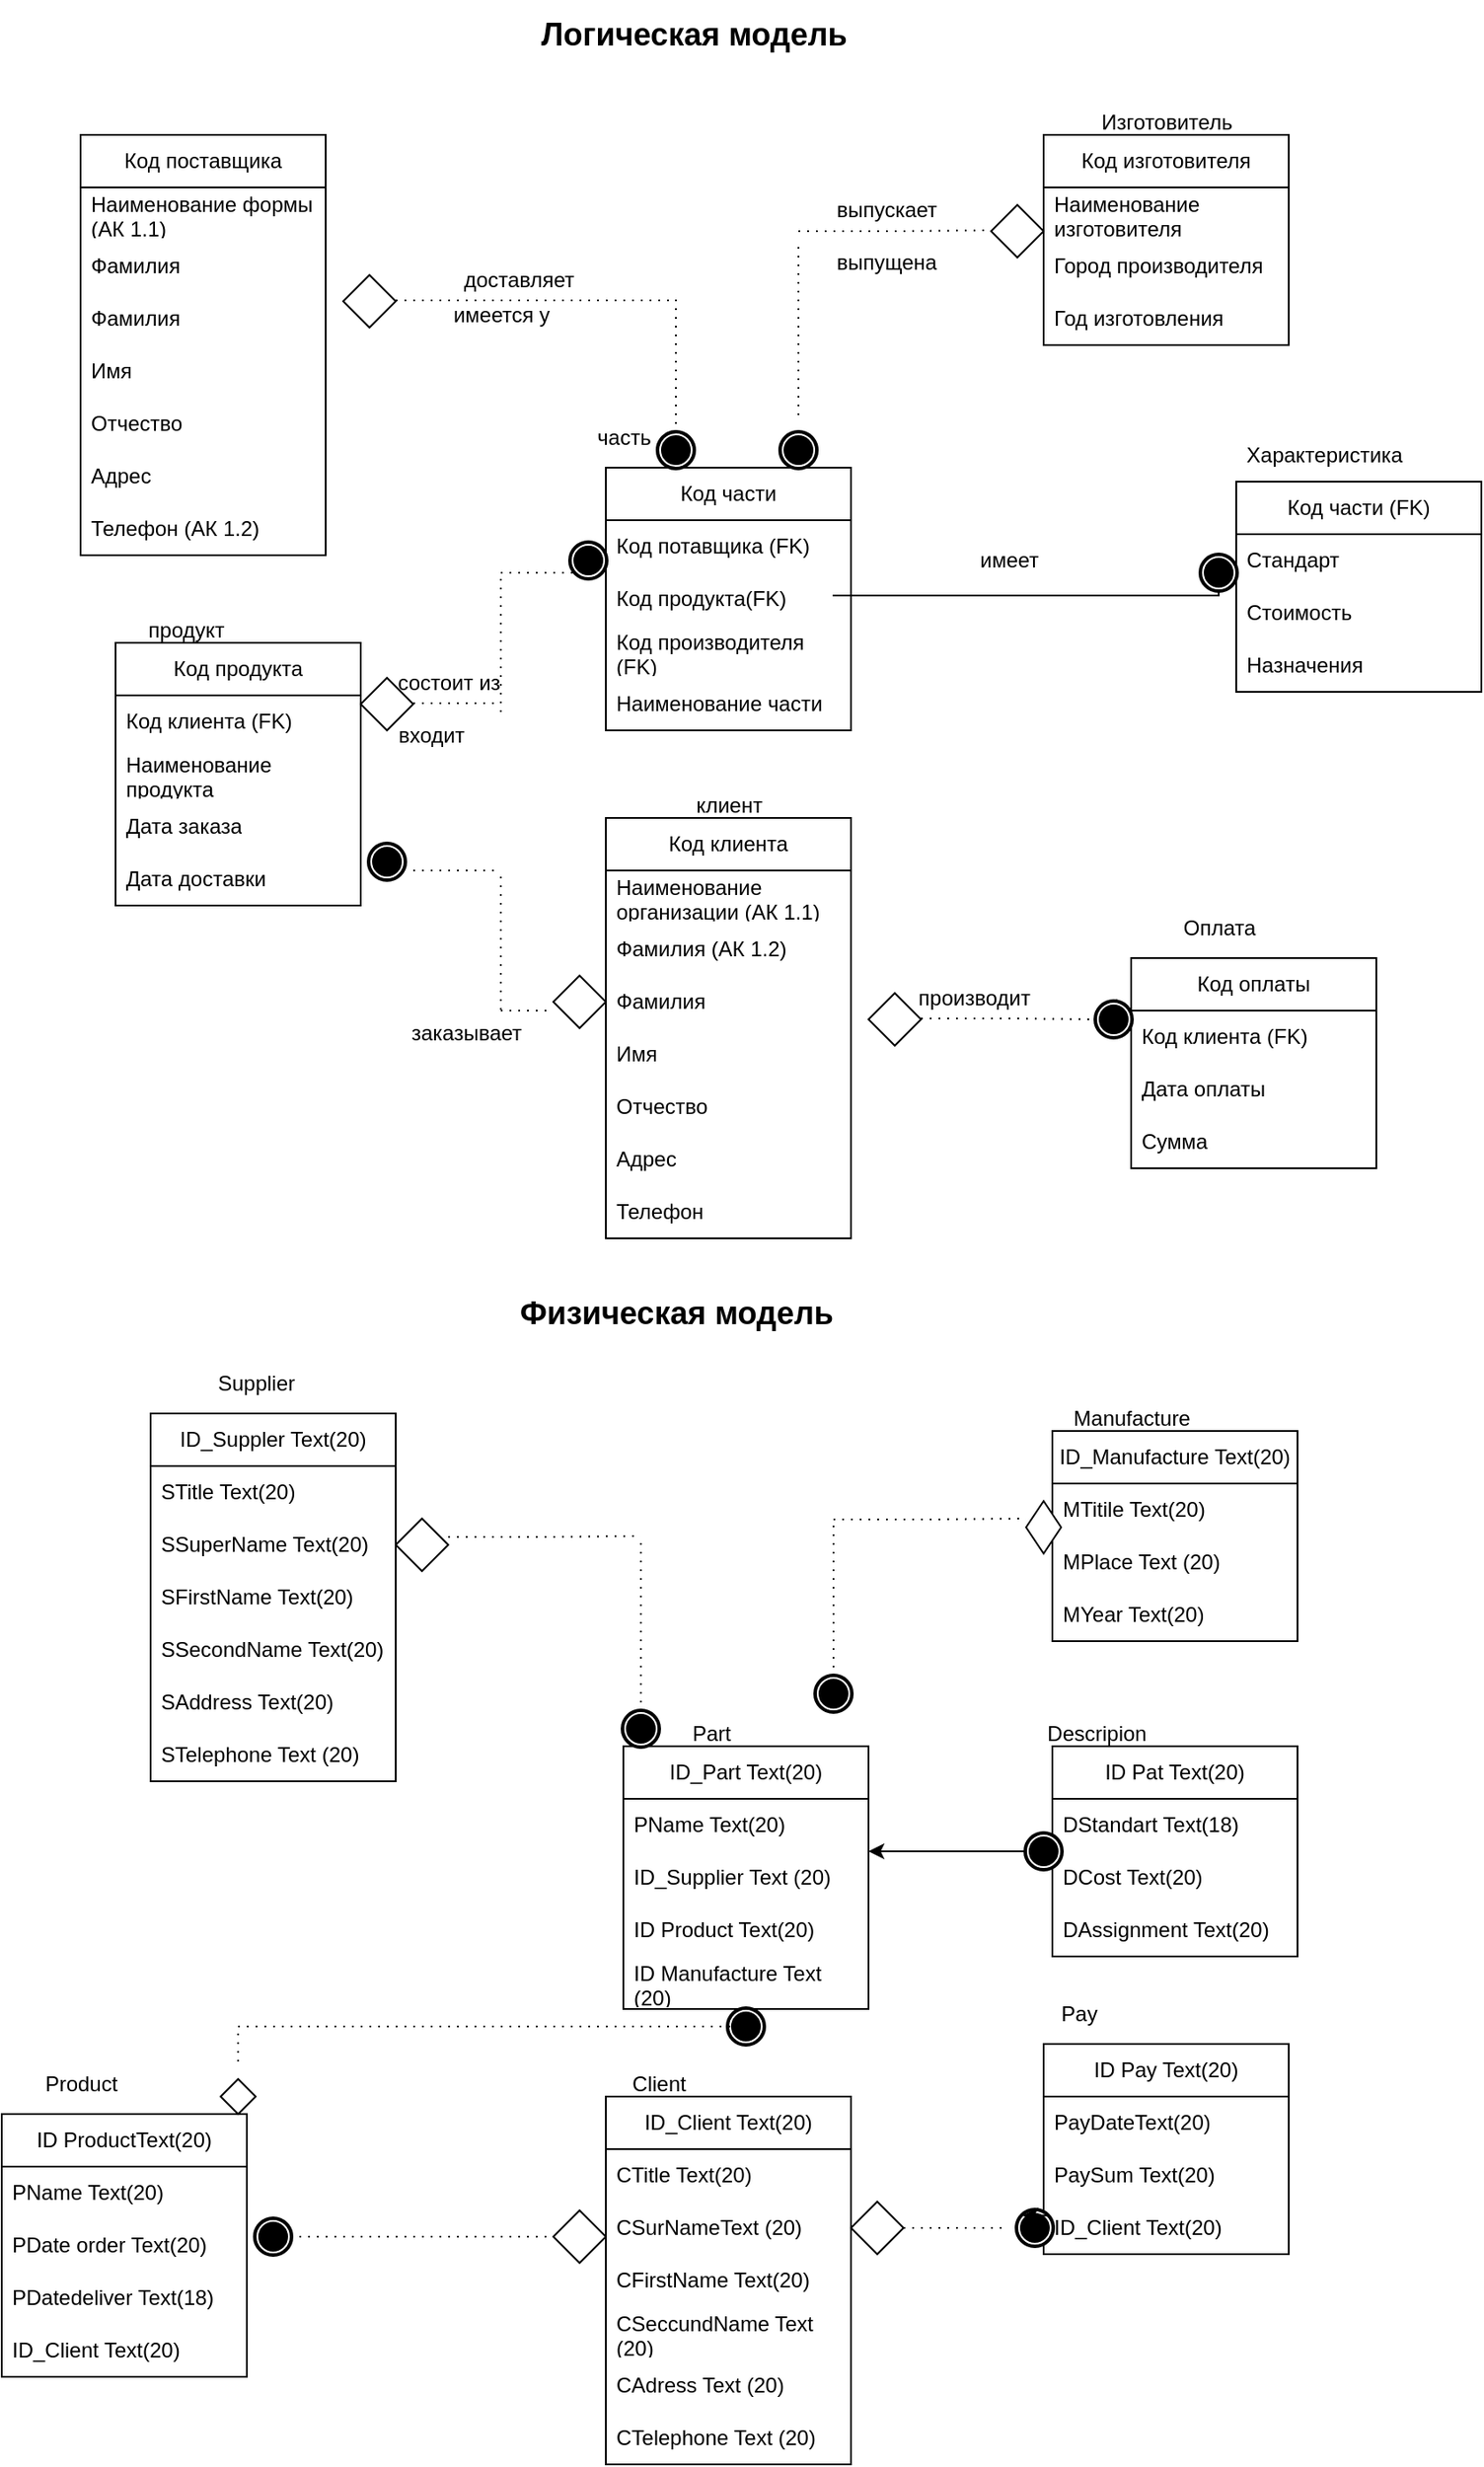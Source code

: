 <mxfile version="27.2.0">
  <diagram name="Страница — 1" id="_4Kb6EGP6_Gkh5ynfRo5">
    <mxGraphModel dx="1171" dy="1530" grid="1" gridSize="10" guides="1" tooltips="1" connect="1" arrows="1" fold="1" page="1" pageScale="1" pageWidth="1100" pageHeight="850" math="0" shadow="0">
      <root>
        <mxCell id="0" />
        <mxCell id="1" parent="0" />
        <mxCell id="Lj-QF9nLVOWm7fSJKf7I-1" value="&lt;font style=&quot;vertical-align: inherit;&quot;&gt;&lt;font style=&quot;vertical-align: inherit;&quot;&gt;&lt;font style=&quot;vertical-align: inherit;&quot;&gt;&lt;font style=&quot;vertical-align: inherit;&quot;&gt;Код поставщика&lt;/font&gt;&lt;/font&gt;&lt;/font&gt;&lt;/font&gt;" style="swimlane;fontStyle=0;childLayout=stackLayout;horizontal=1;startSize=30;horizontalStack=0;resizeParent=1;resizeParentMax=0;resizeLast=0;collapsible=1;marginBottom=0;whiteSpace=wrap;html=1;" vertex="1" parent="1">
          <mxGeometry x="120" y="20" width="140" height="240" as="geometry" />
        </mxCell>
        <mxCell id="Lj-QF9nLVOWm7fSJKf7I-2" value="&lt;font style=&quot;vertical-align: inherit;&quot;&gt;&lt;font style=&quot;vertical-align: inherit;&quot;&gt;Наименование формы (АК 1.1)&lt;/font&gt;&lt;/font&gt;" style="text;strokeColor=none;fillColor=none;align=left;verticalAlign=middle;spacingLeft=4;spacingRight=4;overflow=hidden;points=[[0,0.5],[1,0.5]];portConstraint=eastwest;rotatable=0;whiteSpace=wrap;html=1;" vertex="1" parent="Lj-QF9nLVOWm7fSJKf7I-1">
          <mxGeometry y="30" width="140" height="30" as="geometry" />
        </mxCell>
        <mxCell id="Lj-QF9nLVOWm7fSJKf7I-3" value="&lt;font style=&quot;vertical-align: inherit;&quot;&gt;&lt;font style=&quot;vertical-align: inherit;&quot;&gt;Фамилия&amp;nbsp;&lt;/font&gt;&lt;/font&gt;" style="text;strokeColor=none;fillColor=none;align=left;verticalAlign=middle;spacingLeft=4;spacingRight=4;overflow=hidden;points=[[0,0.5],[1,0.5]];portConstraint=eastwest;rotatable=0;whiteSpace=wrap;html=1;" vertex="1" parent="Lj-QF9nLVOWm7fSJKf7I-1">
          <mxGeometry y="60" width="140" height="30" as="geometry" />
        </mxCell>
        <mxCell id="Lj-QF9nLVOWm7fSJKf7I-27" value="&lt;font style=&quot;vertical-align: inherit;&quot;&gt;&lt;font style=&quot;vertical-align: inherit;&quot;&gt;Фамилия&amp;nbsp;&lt;/font&gt;&lt;/font&gt;" style="text;strokeColor=none;fillColor=none;align=left;verticalAlign=middle;spacingLeft=4;spacingRight=4;overflow=hidden;points=[[0,0.5],[1,0.5]];portConstraint=eastwest;rotatable=0;whiteSpace=wrap;html=1;" vertex="1" parent="Lj-QF9nLVOWm7fSJKf7I-1">
          <mxGeometry y="90" width="140" height="30" as="geometry" />
        </mxCell>
        <mxCell id="Lj-QF9nLVOWm7fSJKf7I-15" value="&lt;font style=&quot;vertical-align: inherit;&quot;&gt;&lt;font style=&quot;vertical-align: inherit;&quot;&gt;Имя&lt;/font&gt;&lt;/font&gt;" style="text;strokeColor=none;fillColor=none;align=left;verticalAlign=middle;spacingLeft=4;spacingRight=4;overflow=hidden;points=[[0,0.5],[1,0.5]];portConstraint=eastwest;rotatable=0;whiteSpace=wrap;html=1;" vertex="1" parent="Lj-QF9nLVOWm7fSJKf7I-1">
          <mxGeometry y="120" width="140" height="30" as="geometry" />
        </mxCell>
        <mxCell id="Lj-QF9nLVOWm7fSJKf7I-16" value="&lt;font style=&quot;vertical-align: inherit;&quot;&gt;&lt;font style=&quot;vertical-align: inherit;&quot;&gt;Отчество&lt;/font&gt;&lt;/font&gt;" style="text;strokeColor=none;fillColor=none;align=left;verticalAlign=middle;spacingLeft=4;spacingRight=4;overflow=hidden;points=[[0,0.5],[1,0.5]];portConstraint=eastwest;rotatable=0;whiteSpace=wrap;html=1;" vertex="1" parent="Lj-QF9nLVOWm7fSJKf7I-1">
          <mxGeometry y="150" width="140" height="30" as="geometry" />
        </mxCell>
        <mxCell id="Lj-QF9nLVOWm7fSJKf7I-17" value="&lt;font style=&quot;vertical-align: inherit;&quot;&gt;&lt;font style=&quot;vertical-align: inherit;&quot;&gt;Адрес&lt;/font&gt;&lt;/font&gt;" style="text;strokeColor=none;fillColor=none;align=left;verticalAlign=middle;spacingLeft=4;spacingRight=4;overflow=hidden;points=[[0,0.5],[1,0.5]];portConstraint=eastwest;rotatable=0;whiteSpace=wrap;html=1;" vertex="1" parent="Lj-QF9nLVOWm7fSJKf7I-1">
          <mxGeometry y="180" width="140" height="30" as="geometry" />
        </mxCell>
        <mxCell id="Lj-QF9nLVOWm7fSJKf7I-4" value="&lt;font style=&quot;vertical-align: inherit;&quot;&gt;&lt;font style=&quot;vertical-align: inherit;&quot;&gt;&lt;font style=&quot;vertical-align: inherit;&quot;&gt;&lt;font style=&quot;vertical-align: inherit;&quot;&gt;&lt;font style=&quot;vertical-align: inherit;&quot;&gt;&lt;font style=&quot;vertical-align: inherit;&quot;&gt;Телефон (АК 1.2)&lt;/font&gt;&lt;/font&gt;&lt;/font&gt;&lt;/font&gt;&lt;/font&gt;&lt;/font&gt;" style="text;strokeColor=none;fillColor=none;align=left;verticalAlign=middle;spacingLeft=4;spacingRight=4;overflow=hidden;points=[[0,0.5],[1,0.5]];portConstraint=eastwest;rotatable=0;whiteSpace=wrap;html=1;" vertex="1" parent="Lj-QF9nLVOWm7fSJKf7I-1">
          <mxGeometry y="210" width="140" height="30" as="geometry" />
        </mxCell>
        <mxCell id="Lj-QF9nLVOWm7fSJKf7I-5" value="&lt;font style=&quot;vertical-align: inherit;&quot;&gt;&lt;font style=&quot;vertical-align: inherit;&quot;&gt;Код изготовителя&lt;/font&gt;&lt;/font&gt;" style="swimlane;fontStyle=0;childLayout=stackLayout;horizontal=1;startSize=30;horizontalStack=0;resizeParent=1;resizeParentMax=0;resizeLast=0;collapsible=1;marginBottom=0;whiteSpace=wrap;html=1;" vertex="1" parent="1">
          <mxGeometry x="670" y="20" width="140" height="120" as="geometry" />
        </mxCell>
        <mxCell id="Lj-QF9nLVOWm7fSJKf7I-6" value="&lt;font style=&quot;vertical-align: inherit;&quot;&gt;&lt;font style=&quot;vertical-align: inherit;&quot;&gt;Наименование изготовителя&lt;/font&gt;&lt;/font&gt;" style="text;strokeColor=none;fillColor=none;align=left;verticalAlign=middle;spacingLeft=4;spacingRight=4;overflow=hidden;points=[[0,0.5],[1,0.5]];portConstraint=eastwest;rotatable=0;whiteSpace=wrap;html=1;" vertex="1" parent="Lj-QF9nLVOWm7fSJKf7I-5">
          <mxGeometry y="30" width="140" height="30" as="geometry" />
        </mxCell>
        <mxCell id="Lj-QF9nLVOWm7fSJKf7I-7" value="&lt;font style=&quot;vertical-align: inherit;&quot;&gt;&lt;font style=&quot;vertical-align: inherit;&quot;&gt;Город производителя&lt;/font&gt;&lt;/font&gt;" style="text;strokeColor=none;fillColor=none;align=left;verticalAlign=middle;spacingLeft=4;spacingRight=4;overflow=hidden;points=[[0,0.5],[1,0.5]];portConstraint=eastwest;rotatable=0;whiteSpace=wrap;html=1;" vertex="1" parent="Lj-QF9nLVOWm7fSJKf7I-5">
          <mxGeometry y="60" width="140" height="30" as="geometry" />
        </mxCell>
        <mxCell id="Lj-QF9nLVOWm7fSJKf7I-8" value="&lt;font style=&quot;vertical-align: inherit;&quot;&gt;&lt;font style=&quot;vertical-align: inherit;&quot;&gt;Год изготовления&lt;/font&gt;&lt;/font&gt;" style="text;strokeColor=none;fillColor=none;align=left;verticalAlign=middle;spacingLeft=4;spacingRight=4;overflow=hidden;points=[[0,0.5],[1,0.5]];portConstraint=eastwest;rotatable=0;whiteSpace=wrap;html=1;" vertex="1" parent="Lj-QF9nLVOWm7fSJKf7I-5">
          <mxGeometry y="90" width="140" height="30" as="geometry" />
        </mxCell>
        <mxCell id="Lj-QF9nLVOWm7fSJKf7I-10" value="&lt;font style=&quot;vertical-align: inherit;&quot;&gt;&lt;font style=&quot;vertical-align: inherit;&quot;&gt;Код части&lt;/font&gt;&lt;/font&gt;" style="swimlane;fontStyle=0;childLayout=stackLayout;horizontal=1;startSize=30;horizontalStack=0;resizeParent=1;resizeParentMax=0;resizeLast=0;collapsible=1;marginBottom=0;whiteSpace=wrap;html=1;" vertex="1" parent="1">
          <mxGeometry x="420" y="210" width="140" height="150" as="geometry" />
        </mxCell>
        <mxCell id="Lj-QF9nLVOWm7fSJKf7I-11" value="&lt;font style=&quot;vertical-align: inherit;&quot;&gt;&lt;font style=&quot;vertical-align: inherit;&quot;&gt;Код потавщика (FK)&lt;/font&gt;&lt;/font&gt;" style="text;strokeColor=none;fillColor=none;align=left;verticalAlign=middle;spacingLeft=4;spacingRight=4;overflow=hidden;points=[[0,0.5],[1,0.5]];portConstraint=eastwest;rotatable=0;whiteSpace=wrap;html=1;" vertex="1" parent="Lj-QF9nLVOWm7fSJKf7I-10">
          <mxGeometry y="30" width="140" height="30" as="geometry" />
        </mxCell>
        <mxCell id="Lj-QF9nLVOWm7fSJKf7I-12" value="&lt;font style=&quot;vertical-align: inherit;&quot;&gt;&lt;font style=&quot;vertical-align: inherit;&quot;&gt;Код продукта(FK)&lt;/font&gt;&lt;/font&gt;" style="text;strokeColor=none;fillColor=none;align=left;verticalAlign=middle;spacingLeft=4;spacingRight=4;overflow=hidden;points=[[0,0.5],[1,0.5]];portConstraint=eastwest;rotatable=0;whiteSpace=wrap;html=1;" vertex="1" parent="Lj-QF9nLVOWm7fSJKf7I-10">
          <mxGeometry y="60" width="140" height="30" as="geometry" />
        </mxCell>
        <mxCell id="Lj-QF9nLVOWm7fSJKf7I-26" value="&lt;font style=&quot;vertical-align: inherit;&quot;&gt;&lt;font style=&quot;vertical-align: inherit;&quot;&gt;Код производителя (FK)&lt;/font&gt;&lt;/font&gt;" style="text;strokeColor=none;fillColor=none;align=left;verticalAlign=middle;spacingLeft=4;spacingRight=4;overflow=hidden;points=[[0,0.5],[1,0.5]];portConstraint=eastwest;rotatable=0;whiteSpace=wrap;html=1;" vertex="1" parent="Lj-QF9nLVOWm7fSJKf7I-10">
          <mxGeometry y="90" width="140" height="30" as="geometry" />
        </mxCell>
        <mxCell id="Lj-QF9nLVOWm7fSJKf7I-13" value="Наименование части" style="text;strokeColor=none;fillColor=none;align=left;verticalAlign=middle;spacingLeft=4;spacingRight=4;overflow=hidden;points=[[0,0.5],[1,0.5]];portConstraint=eastwest;rotatable=0;whiteSpace=wrap;html=1;" vertex="1" parent="Lj-QF9nLVOWm7fSJKf7I-10">
          <mxGeometry y="120" width="140" height="30" as="geometry" />
        </mxCell>
        <mxCell id="Lj-QF9nLVOWm7fSJKf7I-28" value="" style="points=[[0.25,0.25,0],[0.5,0,0],[0.75,0.25,0],[1,0.5,0],[0.75,0.75,0],[0.5,1,0],[0.25,0.75,0],[0,0.5,0]];shape=mxgraph.bpmn.gateway2;html=1;verticalLabelPosition=bottom;labelBackgroundColor=#ffffff;verticalAlign=top;align=center;perimeter=rhombusPerimeter;outlineConnect=0;outline=none;symbol=none;" vertex="1" parent="1">
          <mxGeometry x="270" y="100" width="30" height="30" as="geometry" />
        </mxCell>
        <mxCell id="Lj-QF9nLVOWm7fSJKf7I-46" value="" style="points=[[0.25,0.25,0],[0.5,0,0],[0.75,0.25,0],[1,0.5,0],[0.75,0.75,0],[0.5,1,0],[0.25,0.75,0],[0,0.5,0]];shape=mxgraph.bpmn.gateway2;html=1;verticalLabelPosition=bottom;labelBackgroundColor=#ffffff;verticalAlign=top;align=center;perimeter=rhombusPerimeter;outlineConnect=0;outline=none;symbol=none;" vertex="1" parent="1">
          <mxGeometry x="640" y="60" width="30" height="30" as="geometry" />
        </mxCell>
        <mxCell id="Lj-QF9nLVOWm7fSJKf7I-60" value="" style="points=[[0.145,0.145,0],[0.5,0,0],[0.855,0.145,0],[1,0.5,0],[0.855,0.855,0],[0.5,1,0],[0.145,0.855,0],[0,0.5,0]];shape=mxgraph.bpmn.event;html=1;verticalLabelPosition=bottom;labelBackgroundColor=#ffffff;verticalAlign=top;align=center;perimeter=ellipsePerimeter;outlineConnect=0;aspect=fixed;outline=end;symbol=terminate;" vertex="1" parent="1">
          <mxGeometry x="520" y="190" width="20" height="20" as="geometry" />
        </mxCell>
        <mxCell id="Lj-QF9nLVOWm7fSJKf7I-62" value="" style="edgeStyle=elbowEdgeStyle;fontSize=12;html=1;endFill=0;startFill=0;endSize=6;startSize=6;dashed=1;dashPattern=1 4;endArrow=none;startArrow=none;rounded=0;elbow=vertical;" edge="1" parent="1" source="Lj-QF9nLVOWm7fSJKf7I-55">
          <mxGeometry width="160" relative="1" as="geometry">
            <mxPoint x="460" y="200" as="sourcePoint" />
            <mxPoint x="460" y="110.5" as="targetPoint" />
          </mxGeometry>
        </mxCell>
        <mxCell id="Lj-QF9nLVOWm7fSJKf7I-63" value="" style="edgeStyle=elbowEdgeStyle;fontSize=12;html=1;endFill=0;startFill=0;endSize=6;startSize=6;dashed=1;dashPattern=1 4;endArrow=none;startArrow=none;rounded=0;" edge="1" parent="1">
          <mxGeometry width="160" relative="1" as="geometry">
            <mxPoint x="300" y="114.5" as="sourcePoint" />
            <mxPoint x="460" y="114.5" as="targetPoint" />
          </mxGeometry>
        </mxCell>
        <mxCell id="Lj-QF9nLVOWm7fSJKf7I-64" value="" style="edgeStyle=elbowEdgeStyle;fontSize=12;html=1;endFill=0;startFill=0;endSize=6;startSize=6;dashed=1;dashPattern=1 4;endArrow=none;startArrow=none;rounded=0;elbow=vertical;" edge="1" parent="1" target="Lj-QF9nLVOWm7fSJKf7I-55">
          <mxGeometry width="160" relative="1" as="geometry">
            <mxPoint x="460" y="200" as="sourcePoint" />
            <mxPoint x="460" y="110.5" as="targetPoint" />
          </mxGeometry>
        </mxCell>
        <mxCell id="Lj-QF9nLVOWm7fSJKf7I-55" value="" style="points=[[0.145,0.145,0],[0.5,0,0],[0.855,0.145,0],[1,0.5,0],[0.855,0.855,0],[0.5,1,0],[0.145,0.855,0],[0,0.5,0]];shape=mxgraph.bpmn.event;html=1;verticalLabelPosition=bottom;labelBackgroundColor=#ffffff;verticalAlign=top;align=center;perimeter=ellipsePerimeter;outlineConnect=0;aspect=fixed;outline=end;symbol=terminate;" vertex="1" parent="1">
          <mxGeometry x="450" y="190" width="20" height="20" as="geometry" />
        </mxCell>
        <mxCell id="Lj-QF9nLVOWm7fSJKf7I-66" value="" style="edgeStyle=elbowEdgeStyle;fontSize=12;html=1;endFill=0;startFill=0;endSize=6;startSize=6;dashed=1;dashPattern=1 4;endArrow=none;startArrow=none;rounded=0;" edge="1" parent="1">
          <mxGeometry width="160" relative="1" as="geometry">
            <mxPoint x="530" y="75" as="sourcePoint" />
            <mxPoint x="640" y="74.5" as="targetPoint" />
          </mxGeometry>
        </mxCell>
        <mxCell id="Lj-QF9nLVOWm7fSJKf7I-68" value="" style="edgeStyle=elbowEdgeStyle;fontSize=12;html=1;endFill=0;startFill=0;endSize=6;startSize=6;dashed=1;dashPattern=1 4;endArrow=none;startArrow=none;rounded=0;elbow=vertical;" edge="1" parent="1">
          <mxGeometry width="160" relative="1" as="geometry">
            <mxPoint x="530" y="180" as="sourcePoint" />
            <mxPoint x="530" y="80" as="targetPoint" />
          </mxGeometry>
        </mxCell>
        <mxCell id="Lj-QF9nLVOWm7fSJKf7I-70" value="&lt;font style=&quot;vertical-align: inherit;&quot;&gt;&lt;font style=&quot;vertical-align: inherit;&quot;&gt;Код продукта&lt;/font&gt;&lt;/font&gt;" style="swimlane;fontStyle=0;childLayout=stackLayout;horizontal=1;startSize=30;horizontalStack=0;resizeParent=1;resizeParentMax=0;resizeLast=0;collapsible=1;marginBottom=0;whiteSpace=wrap;html=1;" vertex="1" parent="1">
          <mxGeometry x="140" y="310" width="140" height="150" as="geometry" />
        </mxCell>
        <mxCell id="Lj-QF9nLVOWm7fSJKf7I-71" value="&lt;font style=&quot;vertical-align: inherit;&quot;&gt;&lt;font style=&quot;vertical-align: inherit;&quot;&gt;Код клиента (FK)&lt;/font&gt;&lt;/font&gt;" style="text;strokeColor=none;fillColor=none;align=left;verticalAlign=middle;spacingLeft=4;spacingRight=4;overflow=hidden;points=[[0,0.5],[1,0.5]];portConstraint=eastwest;rotatable=0;whiteSpace=wrap;html=1;" vertex="1" parent="Lj-QF9nLVOWm7fSJKf7I-70">
          <mxGeometry y="30" width="140" height="30" as="geometry" />
        </mxCell>
        <mxCell id="Lj-QF9nLVOWm7fSJKf7I-72" value="&lt;font style=&quot;vertical-align: inherit;&quot;&gt;&lt;font style=&quot;vertical-align: inherit;&quot;&gt;Наименование продукта&lt;/font&gt;&lt;/font&gt;" style="text;strokeColor=none;fillColor=none;align=left;verticalAlign=middle;spacingLeft=4;spacingRight=4;overflow=hidden;points=[[0,0.5],[1,0.5]];portConstraint=eastwest;rotatable=0;whiteSpace=wrap;html=1;" vertex="1" parent="Lj-QF9nLVOWm7fSJKf7I-70">
          <mxGeometry y="60" width="140" height="30" as="geometry" />
        </mxCell>
        <mxCell id="Lj-QF9nLVOWm7fSJKf7I-73" value="&lt;font style=&quot;vertical-align: inherit;&quot;&gt;&lt;font style=&quot;vertical-align: inherit;&quot;&gt;Дата заказа&lt;/font&gt;&lt;/font&gt;" style="text;strokeColor=none;fillColor=none;align=left;verticalAlign=middle;spacingLeft=4;spacingRight=4;overflow=hidden;points=[[0,0.5],[1,0.5]];portConstraint=eastwest;rotatable=0;whiteSpace=wrap;html=1;" vertex="1" parent="Lj-QF9nLVOWm7fSJKf7I-70">
          <mxGeometry y="90" width="140" height="30" as="geometry" />
        </mxCell>
        <mxCell id="Lj-QF9nLVOWm7fSJKf7I-74" value="Дата доставки" style="text;strokeColor=none;fillColor=none;align=left;verticalAlign=middle;spacingLeft=4;spacingRight=4;overflow=hidden;points=[[0,0.5],[1,0.5]];portConstraint=eastwest;rotatable=0;whiteSpace=wrap;html=1;" vertex="1" parent="Lj-QF9nLVOWm7fSJKf7I-70">
          <mxGeometry y="120" width="140" height="30" as="geometry" />
        </mxCell>
        <mxCell id="Lj-QF9nLVOWm7fSJKf7I-75" value="" style="points=[[0.25,0.25,0],[0.5,0,0],[0.75,0.25,0],[1,0.5,0],[0.75,0.75,0],[0.5,1,0],[0.25,0.75,0],[0,0.5,0]];shape=mxgraph.bpmn.gateway2;html=1;verticalLabelPosition=bottom;labelBackgroundColor=#ffffff;verticalAlign=top;align=center;perimeter=rhombusPerimeter;outlineConnect=0;outline=none;symbol=none;" vertex="1" parent="1">
          <mxGeometry x="280" y="330" width="30" height="30" as="geometry" />
        </mxCell>
        <mxCell id="Lj-QF9nLVOWm7fSJKf7I-76" value="" style="points=[[0.145,0.145,0],[0.5,0,0],[0.855,0.145,0],[1,0.5,0],[0.855,0.855,0],[0.5,1,0],[0.145,0.855,0],[0,0.5,0]];shape=mxgraph.bpmn.event;html=1;verticalLabelPosition=bottom;labelBackgroundColor=#ffffff;verticalAlign=top;align=center;perimeter=ellipsePerimeter;outlineConnect=0;aspect=fixed;outline=end;symbol=terminate;" vertex="1" parent="1">
          <mxGeometry x="285" y="425" width="20" height="20" as="geometry" />
        </mxCell>
        <mxCell id="Lj-QF9nLVOWm7fSJKf7I-77" value="" style="edgeStyle=elbowEdgeStyle;fontSize=12;html=1;endFill=0;startFill=0;endSize=6;startSize=6;dashed=1;dashPattern=1 4;endArrow=none;startArrow=none;rounded=0;" edge="1" parent="1">
          <mxGeometry width="160" relative="1" as="geometry">
            <mxPoint x="310" y="344.5" as="sourcePoint" />
            <mxPoint x="360" y="344.5" as="targetPoint" />
          </mxGeometry>
        </mxCell>
        <mxCell id="Lj-QF9nLVOWm7fSJKf7I-78" value="" style="edgeStyle=elbowEdgeStyle;fontSize=12;html=1;endFill=0;startFill=0;endSize=6;startSize=6;dashed=1;dashPattern=1 4;endArrow=none;startArrow=none;rounded=0;elbow=vertical;" edge="1" parent="1">
          <mxGeometry width="160" relative="1" as="geometry">
            <mxPoint x="360" y="349.5" as="sourcePoint" />
            <mxPoint x="360" y="270" as="targetPoint" />
          </mxGeometry>
        </mxCell>
        <mxCell id="Lj-QF9nLVOWm7fSJKf7I-79" value="" style="edgeStyle=elbowEdgeStyle;fontSize=12;html=1;endFill=0;startFill=0;endSize=6;startSize=6;dashed=1;dashPattern=1 4;endArrow=none;startArrow=none;rounded=0;" edge="1" parent="1">
          <mxGeometry width="160" relative="1" as="geometry">
            <mxPoint x="360" y="270" as="sourcePoint" />
            <mxPoint x="410" y="270" as="targetPoint" />
          </mxGeometry>
        </mxCell>
        <mxCell id="Lj-QF9nLVOWm7fSJKf7I-81" value="" style="points=[[0.145,0.145,0],[0.5,0,0],[0.855,0.145,0],[1,0.5,0],[0.855,0.855,0],[0.5,1,0],[0.145,0.855,0],[0,0.5,0]];shape=mxgraph.bpmn.event;html=1;verticalLabelPosition=bottom;labelBackgroundColor=#ffffff;verticalAlign=top;align=center;perimeter=ellipsePerimeter;outlineConnect=0;aspect=fixed;outline=end;symbol=terminate;" vertex="1" parent="1">
          <mxGeometry x="400" y="253" width="20" height="20" as="geometry" />
        </mxCell>
        <mxCell id="Lj-QF9nLVOWm7fSJKf7I-83" value="&lt;font style=&quot;vertical-align: inherit;&quot;&gt;&lt;font style=&quot;vertical-align: inherit;&quot;&gt;&lt;font style=&quot;vertical-align: inherit;&quot;&gt;&lt;font style=&quot;vertical-align: inherit;&quot;&gt;Код клиента&lt;/font&gt;&lt;/font&gt;&lt;/font&gt;&lt;/font&gt;" style="swimlane;fontStyle=0;childLayout=stackLayout;horizontal=1;startSize=30;horizontalStack=0;resizeParent=1;resizeParentMax=0;resizeLast=0;collapsible=1;marginBottom=0;whiteSpace=wrap;html=1;" vertex="1" parent="1">
          <mxGeometry x="420" y="410" width="140" height="240" as="geometry" />
        </mxCell>
        <mxCell id="Lj-QF9nLVOWm7fSJKf7I-84" value="&lt;font style=&quot;vertical-align: inherit;&quot;&gt;&lt;font style=&quot;vertical-align: inherit;&quot;&gt;Наименование организации (АК 1.1)&lt;/font&gt;&lt;/font&gt;" style="text;strokeColor=none;fillColor=none;align=left;verticalAlign=middle;spacingLeft=4;spacingRight=4;overflow=hidden;points=[[0,0.5],[1,0.5]];portConstraint=eastwest;rotatable=0;whiteSpace=wrap;html=1;" vertex="1" parent="Lj-QF9nLVOWm7fSJKf7I-83">
          <mxGeometry y="30" width="140" height="30" as="geometry" />
        </mxCell>
        <mxCell id="Lj-QF9nLVOWm7fSJKf7I-85" value="&lt;font style=&quot;vertical-align: inherit;&quot;&gt;&lt;font style=&quot;vertical-align: inherit;&quot;&gt;Фамилия (АК 1.2)&lt;/font&gt;&lt;/font&gt;" style="text;strokeColor=none;fillColor=none;align=left;verticalAlign=middle;spacingLeft=4;spacingRight=4;overflow=hidden;points=[[0,0.5],[1,0.5]];portConstraint=eastwest;rotatable=0;whiteSpace=wrap;html=1;" vertex="1" parent="Lj-QF9nLVOWm7fSJKf7I-83">
          <mxGeometry y="60" width="140" height="30" as="geometry" />
        </mxCell>
        <mxCell id="Lj-QF9nLVOWm7fSJKf7I-86" value="&lt;font style=&quot;vertical-align: inherit;&quot;&gt;&lt;font style=&quot;vertical-align: inherit;&quot;&gt;Фамилия&amp;nbsp;&lt;/font&gt;&lt;/font&gt;" style="text;strokeColor=none;fillColor=none;align=left;verticalAlign=middle;spacingLeft=4;spacingRight=4;overflow=hidden;points=[[0,0.5],[1,0.5]];portConstraint=eastwest;rotatable=0;whiteSpace=wrap;html=1;" vertex="1" parent="Lj-QF9nLVOWm7fSJKf7I-83">
          <mxGeometry y="90" width="140" height="30" as="geometry" />
        </mxCell>
        <mxCell id="Lj-QF9nLVOWm7fSJKf7I-87" value="&lt;font style=&quot;vertical-align: inherit;&quot;&gt;&lt;font style=&quot;vertical-align: inherit;&quot;&gt;Имя&lt;/font&gt;&lt;/font&gt;" style="text;strokeColor=none;fillColor=none;align=left;verticalAlign=middle;spacingLeft=4;spacingRight=4;overflow=hidden;points=[[0,0.5],[1,0.5]];portConstraint=eastwest;rotatable=0;whiteSpace=wrap;html=1;" vertex="1" parent="Lj-QF9nLVOWm7fSJKf7I-83">
          <mxGeometry y="120" width="140" height="30" as="geometry" />
        </mxCell>
        <mxCell id="Lj-QF9nLVOWm7fSJKf7I-88" value="&lt;font style=&quot;vertical-align: inherit;&quot;&gt;&lt;font style=&quot;vertical-align: inherit;&quot;&gt;Отчество&lt;/font&gt;&lt;/font&gt;" style="text;strokeColor=none;fillColor=none;align=left;verticalAlign=middle;spacingLeft=4;spacingRight=4;overflow=hidden;points=[[0,0.5],[1,0.5]];portConstraint=eastwest;rotatable=0;whiteSpace=wrap;html=1;" vertex="1" parent="Lj-QF9nLVOWm7fSJKf7I-83">
          <mxGeometry y="150" width="140" height="30" as="geometry" />
        </mxCell>
        <mxCell id="Lj-QF9nLVOWm7fSJKf7I-89" value="&lt;font style=&quot;vertical-align: inherit;&quot;&gt;&lt;font style=&quot;vertical-align: inherit;&quot;&gt;Адрес&lt;/font&gt;&lt;/font&gt;" style="text;strokeColor=none;fillColor=none;align=left;verticalAlign=middle;spacingLeft=4;spacingRight=4;overflow=hidden;points=[[0,0.5],[1,0.5]];portConstraint=eastwest;rotatable=0;whiteSpace=wrap;html=1;" vertex="1" parent="Lj-QF9nLVOWm7fSJKf7I-83">
          <mxGeometry y="180" width="140" height="30" as="geometry" />
        </mxCell>
        <mxCell id="Lj-QF9nLVOWm7fSJKf7I-90" value="&lt;font style=&quot;vertical-align: inherit;&quot;&gt;&lt;font style=&quot;vertical-align: inherit;&quot;&gt;&lt;font style=&quot;vertical-align: inherit;&quot;&gt;&lt;font style=&quot;vertical-align: inherit;&quot;&gt;&lt;font style=&quot;vertical-align: inherit;&quot;&gt;&lt;font style=&quot;vertical-align: inherit;&quot;&gt;Телефон&amp;nbsp;&lt;/font&gt;&lt;/font&gt;&lt;/font&gt;&lt;/font&gt;&lt;/font&gt;&lt;/font&gt;" style="text;strokeColor=none;fillColor=none;align=left;verticalAlign=middle;spacingLeft=4;spacingRight=4;overflow=hidden;points=[[0,0.5],[1,0.5]];portConstraint=eastwest;rotatable=0;whiteSpace=wrap;html=1;" vertex="1" parent="Lj-QF9nLVOWm7fSJKf7I-83">
          <mxGeometry y="210" width="140" height="30" as="geometry" />
        </mxCell>
        <mxCell id="Lj-QF9nLVOWm7fSJKf7I-91" value="" style="edgeStyle=elbowEdgeStyle;fontSize=12;html=1;endFill=0;startFill=0;endSize=6;startSize=6;dashed=1;dashPattern=1 4;endArrow=none;startArrow=none;rounded=0;" edge="1" parent="1">
          <mxGeometry width="160" relative="1" as="geometry">
            <mxPoint x="310" y="440" as="sourcePoint" />
            <mxPoint x="360" y="440" as="targetPoint" />
          </mxGeometry>
        </mxCell>
        <mxCell id="Lj-QF9nLVOWm7fSJKf7I-92" value="" style="edgeStyle=elbowEdgeStyle;fontSize=12;html=1;endFill=0;startFill=0;endSize=6;startSize=6;dashed=1;dashPattern=1 4;endArrow=none;startArrow=none;rounded=0;elbow=vertical;" edge="1" parent="1">
          <mxGeometry width="160" relative="1" as="geometry">
            <mxPoint x="360" y="519.5" as="sourcePoint" />
            <mxPoint x="360" y="440" as="targetPoint" />
          </mxGeometry>
        </mxCell>
        <mxCell id="Lj-QF9nLVOWm7fSJKf7I-93" value="" style="points=[[0.25,0.25,0],[0.5,0,0],[0.75,0.25,0],[1,0.5,0],[0.75,0.75,0],[0.5,1,0],[0.25,0.75,0],[0,0.5,0]];shape=mxgraph.bpmn.gateway2;html=1;verticalLabelPosition=bottom;labelBackgroundColor=#ffffff;verticalAlign=top;align=center;perimeter=rhombusPerimeter;outlineConnect=0;outline=none;symbol=none;" vertex="1" parent="1">
          <mxGeometry x="390" y="500" width="30" height="30" as="geometry" />
        </mxCell>
        <mxCell id="Lj-QF9nLVOWm7fSJKf7I-94" value="" style="edgeStyle=elbowEdgeStyle;fontSize=12;html=1;endFill=0;startFill=0;endSize=6;startSize=6;dashed=1;dashPattern=1 4;endArrow=none;startArrow=none;rounded=0;" edge="1" parent="1">
          <mxGeometry width="160" relative="1" as="geometry">
            <mxPoint x="360" y="520" as="sourcePoint" />
            <mxPoint x="390" y="520" as="targetPoint" />
          </mxGeometry>
        </mxCell>
        <mxCell id="Lj-QF9nLVOWm7fSJKf7I-96" value="" style="shape=partialRectangle;whiteSpace=wrap;html=1;top=0;left=0;fillColor=none;" vertex="1" parent="1">
          <mxGeometry x="550" y="273" width="220" height="10" as="geometry" />
        </mxCell>
        <mxCell id="Lj-QF9nLVOWm7fSJKf7I-98" value="" style="points=[[0.145,0.145,0],[0.5,0,0],[0.855,0.145,0],[1,0.5,0],[0.855,0.855,0],[0.5,1,0],[0.145,0.855,0],[0,0.5,0]];shape=mxgraph.bpmn.event;html=1;verticalLabelPosition=bottom;labelBackgroundColor=#ffffff;verticalAlign=top;align=center;perimeter=ellipsePerimeter;outlineConnect=0;aspect=fixed;outline=end;symbol=terminate;" vertex="1" parent="1">
          <mxGeometry x="760" y="260" width="20" height="20" as="geometry" />
        </mxCell>
        <mxCell id="Lj-QF9nLVOWm7fSJKf7I-101" value="&lt;font style=&quot;vertical-align: inherit;&quot;&gt;&lt;font style=&quot;vertical-align: inherit;&quot;&gt;Код части (FK)&lt;/font&gt;&lt;/font&gt;" style="swimlane;fontStyle=0;childLayout=stackLayout;horizontal=1;startSize=30;horizontalStack=0;resizeParent=1;resizeParentMax=0;resizeLast=0;collapsible=1;marginBottom=0;whiteSpace=wrap;html=1;" vertex="1" parent="1">
          <mxGeometry x="780" y="218" width="140" height="120" as="geometry" />
        </mxCell>
        <mxCell id="Lj-QF9nLVOWm7fSJKf7I-102" value="Стандарт" style="text;strokeColor=none;fillColor=none;align=left;verticalAlign=middle;spacingLeft=4;spacingRight=4;overflow=hidden;points=[[0,0.5],[1,0.5]];portConstraint=eastwest;rotatable=0;whiteSpace=wrap;html=1;" vertex="1" parent="Lj-QF9nLVOWm7fSJKf7I-101">
          <mxGeometry y="30" width="140" height="30" as="geometry" />
        </mxCell>
        <mxCell id="Lj-QF9nLVOWm7fSJKf7I-103" value="&lt;font style=&quot;vertical-align: inherit;&quot;&gt;&lt;font style=&quot;vertical-align: inherit;&quot;&gt;Стоимость&lt;/font&gt;&lt;/font&gt;" style="text;strokeColor=none;fillColor=none;align=left;verticalAlign=middle;spacingLeft=4;spacingRight=4;overflow=hidden;points=[[0,0.5],[1,0.5]];portConstraint=eastwest;rotatable=0;whiteSpace=wrap;html=1;" vertex="1" parent="Lj-QF9nLVOWm7fSJKf7I-101">
          <mxGeometry y="60" width="140" height="30" as="geometry" />
        </mxCell>
        <mxCell id="Lj-QF9nLVOWm7fSJKf7I-104" value="&lt;font style=&quot;vertical-align: inherit;&quot;&gt;&lt;font style=&quot;vertical-align: inherit;&quot;&gt;Назначения&lt;/font&gt;&lt;/font&gt;" style="text;strokeColor=none;fillColor=none;align=left;verticalAlign=middle;spacingLeft=4;spacingRight=4;overflow=hidden;points=[[0,0.5],[1,0.5]];portConstraint=eastwest;rotatable=0;whiteSpace=wrap;html=1;" vertex="1" parent="Lj-QF9nLVOWm7fSJKf7I-101">
          <mxGeometry y="90" width="140" height="30" as="geometry" />
        </mxCell>
        <mxCell id="Lj-QF9nLVOWm7fSJKf7I-106" value="" style="points=[[0.25,0.25,0],[0.5,0,0],[0.75,0.25,0],[1,0.5,0],[0.75,0.75,0],[0.5,1,0],[0.25,0.75,0],[0,0.5,0]];shape=mxgraph.bpmn.gateway2;html=1;verticalLabelPosition=bottom;labelBackgroundColor=#ffffff;verticalAlign=top;align=center;perimeter=rhombusPerimeter;outlineConnect=0;outline=none;symbol=none;" vertex="1" parent="1">
          <mxGeometry x="570" y="510" width="30" height="30" as="geometry" />
        </mxCell>
        <mxCell id="Lj-QF9nLVOWm7fSJKf7I-107" value="" style="edgeStyle=elbowEdgeStyle;fontSize=12;html=1;endFill=0;startFill=0;endSize=6;startSize=6;dashed=1;dashPattern=1 4;endArrow=none;startArrow=none;rounded=0;" edge="1" parent="1" source="Lj-QF9nLVOWm7fSJKf7I-108">
          <mxGeometry width="160" relative="1" as="geometry">
            <mxPoint x="600" y="524.5" as="sourcePoint" />
            <mxPoint x="720" y="525" as="targetPoint" />
          </mxGeometry>
        </mxCell>
        <mxCell id="Lj-QF9nLVOWm7fSJKf7I-109" style="edgeStyle=none;rounded=0;orthogonalLoop=1;jettySize=auto;html=1;exitX=0.855;exitY=0.145;exitDx=0;exitDy=0;exitPerimeter=0;entryX=0.145;entryY=0.145;entryDx=0;entryDy=0;entryPerimeter=0;" edge="1" parent="1" source="Lj-QF9nLVOWm7fSJKf7I-108" target="Lj-QF9nLVOWm7fSJKf7I-108">
          <mxGeometry relative="1" as="geometry" />
        </mxCell>
        <mxCell id="Lj-QF9nLVOWm7fSJKf7I-112" value="" style="edgeStyle=elbowEdgeStyle;fontSize=12;html=1;endFill=0;startFill=0;endSize=6;startSize=6;dashed=1;dashPattern=1 4;endArrow=none;startArrow=none;rounded=0;" edge="1" parent="1" target="Lj-QF9nLVOWm7fSJKf7I-108">
          <mxGeometry width="160" relative="1" as="geometry">
            <mxPoint x="600" y="524.5" as="sourcePoint" />
            <mxPoint x="720" y="525" as="targetPoint" />
          </mxGeometry>
        </mxCell>
        <mxCell id="Lj-QF9nLVOWm7fSJKf7I-108" value="" style="points=[[0.145,0.145,0],[0.5,0,0],[0.855,0.145,0],[1,0.5,0],[0.855,0.855,0],[0.5,1,0],[0.145,0.855,0],[0,0.5,0]];shape=mxgraph.bpmn.event;html=1;verticalLabelPosition=bottom;labelBackgroundColor=#ffffff;verticalAlign=top;align=center;perimeter=ellipsePerimeter;outlineConnect=0;aspect=fixed;outline=end;symbol=terminate;" vertex="1" parent="1">
          <mxGeometry x="700" y="515" width="20" height="20" as="geometry" />
        </mxCell>
        <mxCell id="Lj-QF9nLVOWm7fSJKf7I-113" value="&lt;font style=&quot;vertical-align: inherit;&quot;&gt;&lt;font style=&quot;vertical-align: inherit;&quot;&gt;Код оплаты&lt;/font&gt;&lt;/font&gt;" style="swimlane;fontStyle=0;childLayout=stackLayout;horizontal=1;startSize=30;horizontalStack=0;resizeParent=1;resizeParentMax=0;resizeLast=0;collapsible=1;marginBottom=0;whiteSpace=wrap;html=1;" vertex="1" parent="1">
          <mxGeometry x="720" y="490" width="140" height="120" as="geometry" />
        </mxCell>
        <mxCell id="Lj-QF9nLVOWm7fSJKf7I-114" value="Код клиента (FK)" style="text;strokeColor=none;fillColor=none;align=left;verticalAlign=middle;spacingLeft=4;spacingRight=4;overflow=hidden;points=[[0,0.5],[1,0.5]];portConstraint=eastwest;rotatable=0;whiteSpace=wrap;html=1;" vertex="1" parent="Lj-QF9nLVOWm7fSJKf7I-113">
          <mxGeometry y="30" width="140" height="30" as="geometry" />
        </mxCell>
        <mxCell id="Lj-QF9nLVOWm7fSJKf7I-115" value="Дата оплаты&amp;nbsp;" style="text;strokeColor=none;fillColor=none;align=left;verticalAlign=middle;spacingLeft=4;spacingRight=4;overflow=hidden;points=[[0,0.5],[1,0.5]];portConstraint=eastwest;rotatable=0;whiteSpace=wrap;html=1;" vertex="1" parent="Lj-QF9nLVOWm7fSJKf7I-113">
          <mxGeometry y="60" width="140" height="30" as="geometry" />
        </mxCell>
        <mxCell id="Lj-QF9nLVOWm7fSJKf7I-116" value="&lt;font style=&quot;vertical-align: inherit;&quot;&gt;&lt;font style=&quot;vertical-align: inherit;&quot;&gt;Сумма&lt;/font&gt;&lt;/font&gt;" style="text;strokeColor=none;fillColor=none;align=left;verticalAlign=middle;spacingLeft=4;spacingRight=4;overflow=hidden;points=[[0,0.5],[1,0.5]];portConstraint=eastwest;rotatable=0;whiteSpace=wrap;html=1;" vertex="1" parent="Lj-QF9nLVOWm7fSJKf7I-113">
          <mxGeometry y="90" width="140" height="30" as="geometry" />
        </mxCell>
        <mxCell id="Lj-QF9nLVOWm7fSJKf7I-117" value="доставляет" style="text;html=1;align=center;verticalAlign=middle;resizable=0;points=[];autosize=1;strokeColor=none;fillColor=none;" vertex="1" parent="1">
          <mxGeometry x="325" y="88" width="90" height="30" as="geometry" />
        </mxCell>
        <mxCell id="Lj-QF9nLVOWm7fSJKf7I-118" value="имеется у" style="text;html=1;align=center;verticalAlign=middle;resizable=0;points=[];autosize=1;strokeColor=none;fillColor=none;" vertex="1" parent="1">
          <mxGeometry x="320" y="108" width="80" height="30" as="geometry" />
        </mxCell>
        <mxCell id="Lj-QF9nLVOWm7fSJKf7I-119" value="выпускает" style="text;html=1;align=center;verticalAlign=middle;resizable=0;points=[];autosize=1;strokeColor=none;fillColor=none;" vertex="1" parent="1">
          <mxGeometry x="540" y="48" width="80" height="30" as="geometry" />
        </mxCell>
        <mxCell id="Lj-QF9nLVOWm7fSJKf7I-120" value="выпущена" style="text;html=1;align=center;verticalAlign=middle;resizable=0;points=[];autosize=1;strokeColor=none;fillColor=none;" vertex="1" parent="1">
          <mxGeometry x="540" y="78" width="80" height="30" as="geometry" />
        </mxCell>
        <mxCell id="Lj-QF9nLVOWm7fSJKf7I-121" value="Изготовитель" style="text;html=1;align=center;verticalAlign=middle;resizable=0;points=[];autosize=1;strokeColor=none;fillColor=none;" vertex="1" parent="1">
          <mxGeometry x="690" y="-2" width="100" height="30" as="geometry" />
        </mxCell>
        <mxCell id="Lj-QF9nLVOWm7fSJKf7I-122" value="Характеристика" style="text;html=1;align=center;verticalAlign=middle;resizable=0;points=[];autosize=1;strokeColor=none;fillColor=none;" vertex="1" parent="1">
          <mxGeometry x="770" y="188" width="120" height="30" as="geometry" />
        </mxCell>
        <mxCell id="Lj-QF9nLVOWm7fSJKf7I-123" value="имеет" style="text;html=1;align=center;verticalAlign=middle;resizable=0;points=[];autosize=1;strokeColor=none;fillColor=none;" vertex="1" parent="1">
          <mxGeometry x="620" y="248" width="60" height="30" as="geometry" />
        </mxCell>
        <mxCell id="Lj-QF9nLVOWm7fSJKf7I-124" value="Оплата" style="text;html=1;align=center;verticalAlign=middle;resizable=0;points=[];autosize=1;strokeColor=none;fillColor=none;" vertex="1" parent="1">
          <mxGeometry x="735" y="458" width="70" height="30" as="geometry" />
        </mxCell>
        <mxCell id="Lj-QF9nLVOWm7fSJKf7I-125" value="производит" style="text;html=1;align=center;verticalAlign=middle;resizable=0;points=[];autosize=1;strokeColor=none;fillColor=none;" vertex="1" parent="1">
          <mxGeometry x="585" y="498" width="90" height="30" as="geometry" />
        </mxCell>
        <mxCell id="Lj-QF9nLVOWm7fSJKf7I-126" value="клиент" style="text;html=1;align=center;verticalAlign=middle;resizable=0;points=[];autosize=1;strokeColor=none;fillColor=none;" vertex="1" parent="1">
          <mxGeometry x="460" y="388" width="60" height="30" as="geometry" />
        </mxCell>
        <mxCell id="Lj-QF9nLVOWm7fSJKf7I-127" value="заказывает" style="text;html=1;align=center;verticalAlign=middle;resizable=0;points=[];autosize=1;strokeColor=none;fillColor=none;" vertex="1" parent="1">
          <mxGeometry x="295" y="518" width="90" height="30" as="geometry" />
        </mxCell>
        <mxCell id="Lj-QF9nLVOWm7fSJKf7I-128" value="продукт" style="text;html=1;align=center;verticalAlign=middle;resizable=0;points=[];autosize=1;strokeColor=none;fillColor=none;" vertex="1" parent="1">
          <mxGeometry x="145" y="288" width="70" height="30" as="geometry" />
        </mxCell>
        <mxCell id="Lj-QF9nLVOWm7fSJKf7I-129" value="часть" style="text;html=1;align=center;verticalAlign=middle;resizable=0;points=[];autosize=1;strokeColor=none;fillColor=none;" vertex="1" parent="1">
          <mxGeometry x="405" y="178" width="50" height="30" as="geometry" />
        </mxCell>
        <mxCell id="Lj-QF9nLVOWm7fSJKf7I-130" value="состоит из" style="text;html=1;align=center;verticalAlign=middle;resizable=0;points=[];autosize=1;strokeColor=none;fillColor=none;" vertex="1" parent="1">
          <mxGeometry x="290" y="318" width="80" height="30" as="geometry" />
        </mxCell>
        <mxCell id="Lj-QF9nLVOWm7fSJKf7I-131" value="входит" style="text;html=1;align=center;verticalAlign=middle;resizable=0;points=[];autosize=1;strokeColor=none;fillColor=none;" vertex="1" parent="1">
          <mxGeometry x="290" y="348" width="60" height="30" as="geometry" />
        </mxCell>
        <mxCell id="Lj-QF9nLVOWm7fSJKf7I-132" value="&lt;font style=&quot;font-size: 18px;&quot;&gt;&lt;b&gt;Логическая модель&lt;/b&gt;&lt;/font&gt;" style="text;html=1;align=center;verticalAlign=middle;resizable=0;points=[];autosize=1;strokeColor=none;fillColor=none;" vertex="1" parent="1">
          <mxGeometry x="370" y="-57" width="200" height="40" as="geometry" />
        </mxCell>
        <mxCell id="Lj-QF9nLVOWm7fSJKf7I-133" value="&lt;font style=&quot;font-size: 18px;&quot;&gt;&lt;b&gt;Физическая модель&lt;/b&gt;&lt;/font&gt;" style="text;html=1;align=center;verticalAlign=middle;resizable=0;points=[];autosize=1;strokeColor=none;fillColor=none;" vertex="1" parent="1">
          <mxGeometry x="360" y="673" width="200" height="40" as="geometry" />
        </mxCell>
        <mxCell id="Lj-QF9nLVOWm7fSJKf7I-136" value="ID_Suppler Text(20)" style="swimlane;fontStyle=0;childLayout=stackLayout;horizontal=1;startSize=30;horizontalStack=0;resizeParent=1;resizeParentMax=0;resizeLast=0;collapsible=1;marginBottom=0;whiteSpace=wrap;html=1;" vertex="1" parent="1">
          <mxGeometry x="160" y="750" width="140" height="210" as="geometry" />
        </mxCell>
        <mxCell id="Lj-QF9nLVOWm7fSJKf7I-137" value="&lt;font style=&quot;vertical-align: inherit;&quot;&gt;&lt;font style=&quot;vertical-align: inherit;&quot;&gt;STitle Text(20)&lt;/font&gt;&lt;/font&gt;" style="text;strokeColor=none;fillColor=none;align=left;verticalAlign=middle;spacingLeft=4;spacingRight=4;overflow=hidden;points=[[0,0.5],[1,0.5]];portConstraint=eastwest;rotatable=0;whiteSpace=wrap;html=1;" vertex="1" parent="Lj-QF9nLVOWm7fSJKf7I-136">
          <mxGeometry y="30" width="140" height="30" as="geometry" />
        </mxCell>
        <mxCell id="Lj-QF9nLVOWm7fSJKf7I-138" value="&lt;font style=&quot;vertical-align: inherit;&quot;&gt;&lt;font style=&quot;vertical-align: inherit;&quot;&gt;SSuperName Text(20)&lt;/font&gt;&lt;/font&gt;" style="text;strokeColor=none;fillColor=none;align=left;verticalAlign=middle;spacingLeft=4;spacingRight=4;overflow=hidden;points=[[0,0.5],[1,0.5]];portConstraint=eastwest;rotatable=0;whiteSpace=wrap;html=1;" vertex="1" parent="Lj-QF9nLVOWm7fSJKf7I-136">
          <mxGeometry y="60" width="140" height="30" as="geometry" />
        </mxCell>
        <mxCell id="Lj-QF9nLVOWm7fSJKf7I-139" value="SFirstName Text(20)" style="text;strokeColor=none;fillColor=none;align=left;verticalAlign=middle;spacingLeft=4;spacingRight=4;overflow=hidden;points=[[0,0.5],[1,0.5]];portConstraint=eastwest;rotatable=0;whiteSpace=wrap;html=1;" vertex="1" parent="Lj-QF9nLVOWm7fSJKf7I-136">
          <mxGeometry y="90" width="140" height="30" as="geometry" />
        </mxCell>
        <mxCell id="Lj-QF9nLVOWm7fSJKf7I-140" value="SSecondName Text(20)" style="text;strokeColor=none;fillColor=none;align=left;verticalAlign=middle;spacingLeft=4;spacingRight=4;overflow=hidden;points=[[0,0.5],[1,0.5]];portConstraint=eastwest;rotatable=0;whiteSpace=wrap;html=1;" vertex="1" parent="Lj-QF9nLVOWm7fSJKf7I-136">
          <mxGeometry y="120" width="140" height="30" as="geometry" />
        </mxCell>
        <mxCell id="Lj-QF9nLVOWm7fSJKf7I-141" value="SAddress Text(20)" style="text;strokeColor=none;fillColor=none;align=left;verticalAlign=middle;spacingLeft=4;spacingRight=4;overflow=hidden;points=[[0,0.5],[1,0.5]];portConstraint=eastwest;rotatable=0;whiteSpace=wrap;html=1;" vertex="1" parent="Lj-QF9nLVOWm7fSJKf7I-136">
          <mxGeometry y="150" width="140" height="30" as="geometry" />
        </mxCell>
        <mxCell id="Lj-QF9nLVOWm7fSJKf7I-142" value="STelephone Text (20)" style="text;strokeColor=none;fillColor=none;align=left;verticalAlign=middle;spacingLeft=4;spacingRight=4;overflow=hidden;points=[[0,0.5],[1,0.5]];portConstraint=eastwest;rotatable=0;whiteSpace=wrap;html=1;" vertex="1" parent="Lj-QF9nLVOWm7fSJKf7I-136">
          <mxGeometry y="180" width="140" height="30" as="geometry" />
        </mxCell>
        <mxCell id="Lj-QF9nLVOWm7fSJKf7I-144" value="&lt;font style=&quot;vertical-align: inherit;&quot;&gt;&lt;font style=&quot;vertical-align: inherit;&quot;&gt;ID_Part Text(20)&lt;/font&gt;&lt;/font&gt;" style="swimlane;fontStyle=0;childLayout=stackLayout;horizontal=1;startSize=30;horizontalStack=0;resizeParent=1;resizeParentMax=0;resizeLast=0;collapsible=1;marginBottom=0;whiteSpace=wrap;html=1;" vertex="1" parent="1">
          <mxGeometry x="430" y="940" width="140" height="150" as="geometry" />
        </mxCell>
        <mxCell id="Lj-QF9nLVOWm7fSJKf7I-145" value="PName Text(20)" style="text;strokeColor=none;fillColor=none;align=left;verticalAlign=middle;spacingLeft=4;spacingRight=4;overflow=hidden;points=[[0,0.5],[1,0.5]];portConstraint=eastwest;rotatable=0;whiteSpace=wrap;html=1;" vertex="1" parent="Lj-QF9nLVOWm7fSJKf7I-144">
          <mxGeometry y="30" width="140" height="30" as="geometry" />
        </mxCell>
        <mxCell id="Lj-QF9nLVOWm7fSJKf7I-146" value="&lt;font style=&quot;vertical-align: inherit;&quot;&gt;&lt;font style=&quot;vertical-align: inherit;&quot;&gt;ID_Supplier Text (20)&lt;/font&gt;&lt;/font&gt;" style="text;strokeColor=none;fillColor=none;align=left;verticalAlign=middle;spacingLeft=4;spacingRight=4;overflow=hidden;points=[[0,0.5],[1,0.5]];portConstraint=eastwest;rotatable=0;whiteSpace=wrap;html=1;" vertex="1" parent="Lj-QF9nLVOWm7fSJKf7I-144">
          <mxGeometry y="60" width="140" height="30" as="geometry" />
        </mxCell>
        <mxCell id="Lj-QF9nLVOWm7fSJKf7I-147" value="&lt;font style=&quot;vertical-align: inherit;&quot;&gt;&lt;font style=&quot;vertical-align: inherit;&quot;&gt;ID Product Text(20)&lt;/font&gt;&lt;/font&gt;" style="text;strokeColor=none;fillColor=none;align=left;verticalAlign=middle;spacingLeft=4;spacingRight=4;overflow=hidden;points=[[0,0.5],[1,0.5]];portConstraint=eastwest;rotatable=0;whiteSpace=wrap;html=1;" vertex="1" parent="Lj-QF9nLVOWm7fSJKf7I-144">
          <mxGeometry y="90" width="140" height="30" as="geometry" />
        </mxCell>
        <mxCell id="Lj-QF9nLVOWm7fSJKf7I-148" value="ID Manufacture Text (20)" style="text;strokeColor=none;fillColor=none;align=left;verticalAlign=middle;spacingLeft=4;spacingRight=4;overflow=hidden;points=[[0,0.5],[1,0.5]];portConstraint=eastwest;rotatable=0;whiteSpace=wrap;html=1;" vertex="1" parent="Lj-QF9nLVOWm7fSJKf7I-144">
          <mxGeometry y="120" width="140" height="30" as="geometry" />
        </mxCell>
        <mxCell id="Lj-QF9nLVOWm7fSJKf7I-149" value="&lt;font style=&quot;vertical-align: inherit;&quot;&gt;&lt;font style=&quot;vertical-align: inherit;&quot;&gt;ID_Manufacture Text(20)&lt;/font&gt;&lt;/font&gt;" style="swimlane;fontStyle=0;childLayout=stackLayout;horizontal=1;startSize=30;horizontalStack=0;resizeParent=1;resizeParentMax=0;resizeLast=0;collapsible=1;marginBottom=0;whiteSpace=wrap;html=1;" vertex="1" parent="1">
          <mxGeometry x="675" y="760" width="140" height="120" as="geometry" />
        </mxCell>
        <mxCell id="Lj-QF9nLVOWm7fSJKf7I-150" value="MTitile Text(20)" style="text;strokeColor=none;fillColor=none;align=left;verticalAlign=middle;spacingLeft=4;spacingRight=4;overflow=hidden;points=[[0,0.5],[1,0.5]];portConstraint=eastwest;rotatable=0;whiteSpace=wrap;html=1;" vertex="1" parent="Lj-QF9nLVOWm7fSJKf7I-149">
          <mxGeometry y="30" width="140" height="30" as="geometry" />
        </mxCell>
        <mxCell id="Lj-QF9nLVOWm7fSJKf7I-151" value="&lt;font style=&quot;vertical-align: inherit;&quot;&gt;&lt;font style=&quot;vertical-align: inherit;&quot;&gt;MPlace Text (20)&lt;/font&gt;&lt;/font&gt;" style="text;strokeColor=none;fillColor=none;align=left;verticalAlign=middle;spacingLeft=4;spacingRight=4;overflow=hidden;points=[[0,0.5],[1,0.5]];portConstraint=eastwest;rotatable=0;whiteSpace=wrap;html=1;" vertex="1" parent="Lj-QF9nLVOWm7fSJKf7I-149">
          <mxGeometry y="60" width="140" height="30" as="geometry" />
        </mxCell>
        <mxCell id="Lj-QF9nLVOWm7fSJKf7I-152" value="&lt;font style=&quot;vertical-align: inherit;&quot;&gt;&lt;font style=&quot;vertical-align: inherit;&quot;&gt;MYear Text(20)&lt;/font&gt;&lt;/font&gt;" style="text;strokeColor=none;fillColor=none;align=left;verticalAlign=middle;spacingLeft=4;spacingRight=4;overflow=hidden;points=[[0,0.5],[1,0.5]];portConstraint=eastwest;rotatable=0;whiteSpace=wrap;html=1;" vertex="1" parent="Lj-QF9nLVOWm7fSJKf7I-149">
          <mxGeometry y="90" width="140" height="30" as="geometry" />
        </mxCell>
        <mxCell id="Lj-QF9nLVOWm7fSJKf7I-154" value="&lt;font style=&quot;vertical-align: inherit;&quot;&gt;&lt;font style=&quot;vertical-align: inherit;&quot;&gt;ID Pat Text(20)&lt;/font&gt;&lt;/font&gt;" style="swimlane;fontStyle=0;childLayout=stackLayout;horizontal=1;startSize=30;horizontalStack=0;resizeParent=1;resizeParentMax=0;resizeLast=0;collapsible=1;marginBottom=0;whiteSpace=wrap;html=1;" vertex="1" parent="1">
          <mxGeometry x="675" y="940" width="140" height="120" as="geometry" />
        </mxCell>
        <mxCell id="Lj-QF9nLVOWm7fSJKf7I-155" value="DStandart Text(18)" style="text;strokeColor=none;fillColor=none;align=left;verticalAlign=middle;spacingLeft=4;spacingRight=4;overflow=hidden;points=[[0,0.5],[1,0.5]];portConstraint=eastwest;rotatable=0;whiteSpace=wrap;html=1;" vertex="1" parent="Lj-QF9nLVOWm7fSJKf7I-154">
          <mxGeometry y="30" width="140" height="30" as="geometry" />
        </mxCell>
        <mxCell id="Lj-QF9nLVOWm7fSJKf7I-156" value="&lt;font style=&quot;vertical-align: inherit;&quot;&gt;&lt;font style=&quot;vertical-align: inherit;&quot;&gt;DCost Text(20)&lt;/font&gt;&lt;/font&gt;" style="text;strokeColor=none;fillColor=none;align=left;verticalAlign=middle;spacingLeft=4;spacingRight=4;overflow=hidden;points=[[0,0.5],[1,0.5]];portConstraint=eastwest;rotatable=0;whiteSpace=wrap;html=1;" vertex="1" parent="Lj-QF9nLVOWm7fSJKf7I-154">
          <mxGeometry y="60" width="140" height="30" as="geometry" />
        </mxCell>
        <mxCell id="Lj-QF9nLVOWm7fSJKf7I-157" value="&lt;font style=&quot;vertical-align: inherit;&quot;&gt;&lt;font style=&quot;vertical-align: inherit;&quot;&gt;DAssignment Text(20)&lt;/font&gt;&lt;/font&gt;" style="text;strokeColor=none;fillColor=none;align=left;verticalAlign=middle;spacingLeft=4;spacingRight=4;overflow=hidden;points=[[0,0.5],[1,0.5]];portConstraint=eastwest;rotatable=0;whiteSpace=wrap;html=1;" vertex="1" parent="Lj-QF9nLVOWm7fSJKf7I-154">
          <mxGeometry y="90" width="140" height="30" as="geometry" />
        </mxCell>
        <mxCell id="Lj-QF9nLVOWm7fSJKf7I-158" value="&lt;font style=&quot;vertical-align: inherit;&quot;&gt;&lt;font style=&quot;vertical-align: inherit;&quot;&gt;ID Pay Text(20)&lt;/font&gt;&lt;/font&gt;" style="swimlane;fontStyle=0;childLayout=stackLayout;horizontal=1;startSize=30;horizontalStack=0;resizeParent=1;resizeParentMax=0;resizeLast=0;collapsible=1;marginBottom=0;whiteSpace=wrap;html=1;" vertex="1" parent="1">
          <mxGeometry x="670" y="1110" width="140" height="120" as="geometry" />
        </mxCell>
        <mxCell id="Lj-QF9nLVOWm7fSJKf7I-159" value="PayDateText(20)" style="text;strokeColor=none;fillColor=none;align=left;verticalAlign=middle;spacingLeft=4;spacingRight=4;overflow=hidden;points=[[0,0.5],[1,0.5]];portConstraint=eastwest;rotatable=0;whiteSpace=wrap;html=1;" vertex="1" parent="Lj-QF9nLVOWm7fSJKf7I-158">
          <mxGeometry y="30" width="140" height="30" as="geometry" />
        </mxCell>
        <mxCell id="Lj-QF9nLVOWm7fSJKf7I-160" value="&lt;font style=&quot;vertical-align: inherit;&quot;&gt;&lt;font style=&quot;vertical-align: inherit;&quot;&gt;PaySum Text(20)&lt;/font&gt;&lt;/font&gt;" style="text;strokeColor=none;fillColor=none;align=left;verticalAlign=middle;spacingLeft=4;spacingRight=4;overflow=hidden;points=[[0,0.5],[1,0.5]];portConstraint=eastwest;rotatable=0;whiteSpace=wrap;html=1;" vertex="1" parent="Lj-QF9nLVOWm7fSJKf7I-158">
          <mxGeometry y="60" width="140" height="30" as="geometry" />
        </mxCell>
        <mxCell id="Lj-QF9nLVOWm7fSJKf7I-161" value="&lt;font style=&quot;vertical-align: inherit;&quot;&gt;&lt;font style=&quot;vertical-align: inherit;&quot;&gt;ID_Client Text(20)&lt;/font&gt;&lt;/font&gt;" style="text;strokeColor=none;fillColor=none;align=left;verticalAlign=middle;spacingLeft=4;spacingRight=4;overflow=hidden;points=[[0,0.5],[1,0.5]];portConstraint=eastwest;rotatable=0;whiteSpace=wrap;html=1;" vertex="1" parent="Lj-QF9nLVOWm7fSJKf7I-158">
          <mxGeometry y="90" width="140" height="30" as="geometry" />
        </mxCell>
        <mxCell id="Lj-QF9nLVOWm7fSJKf7I-162" value="&lt;font style=&quot;vertical-align: inherit;&quot;&gt;&lt;font style=&quot;vertical-align: inherit;&quot;&gt;ID_Client Text(20)&lt;/font&gt;&lt;/font&gt;" style="swimlane;fontStyle=0;childLayout=stackLayout;horizontal=1;startSize=30;horizontalStack=0;resizeParent=1;resizeParentMax=0;resizeLast=0;collapsible=1;marginBottom=0;whiteSpace=wrap;html=1;" vertex="1" parent="1">
          <mxGeometry x="420" y="1140" width="140" height="210" as="geometry" />
        </mxCell>
        <mxCell id="Lj-QF9nLVOWm7fSJKf7I-163" value="CTitle Text(20)" style="text;strokeColor=none;fillColor=none;align=left;verticalAlign=middle;spacingLeft=4;spacingRight=4;overflow=hidden;points=[[0,0.5],[1,0.5]];portConstraint=eastwest;rotatable=0;whiteSpace=wrap;html=1;" vertex="1" parent="Lj-QF9nLVOWm7fSJKf7I-162">
          <mxGeometry y="30" width="140" height="30" as="geometry" />
        </mxCell>
        <mxCell id="Lj-QF9nLVOWm7fSJKf7I-164" value="&lt;font style=&quot;vertical-align: inherit;&quot;&gt;&lt;font style=&quot;vertical-align: inherit;&quot;&gt;CSurNameText (20)&lt;/font&gt;&lt;/font&gt;" style="text;strokeColor=none;fillColor=none;align=left;verticalAlign=middle;spacingLeft=4;spacingRight=4;overflow=hidden;points=[[0,0.5],[1,0.5]];portConstraint=eastwest;rotatable=0;whiteSpace=wrap;html=1;" vertex="1" parent="Lj-QF9nLVOWm7fSJKf7I-162">
          <mxGeometry y="60" width="140" height="30" as="geometry" />
        </mxCell>
        <mxCell id="Lj-QF9nLVOWm7fSJKf7I-165" value="&lt;font style=&quot;vertical-align: inherit;&quot;&gt;&lt;font style=&quot;vertical-align: inherit;&quot;&gt;CFirstName Text(20)&lt;/font&gt;&lt;/font&gt;" style="text;strokeColor=none;fillColor=none;align=left;verticalAlign=middle;spacingLeft=4;spacingRight=4;overflow=hidden;points=[[0,0.5],[1,0.5]];portConstraint=eastwest;rotatable=0;whiteSpace=wrap;html=1;" vertex="1" parent="Lj-QF9nLVOWm7fSJKf7I-162">
          <mxGeometry y="90" width="140" height="30" as="geometry" />
        </mxCell>
        <mxCell id="Lj-QF9nLVOWm7fSJKf7I-166" value="CSeccundName Text (20)" style="text;strokeColor=none;fillColor=none;align=left;verticalAlign=middle;spacingLeft=4;spacingRight=4;overflow=hidden;points=[[0,0.5],[1,0.5]];portConstraint=eastwest;rotatable=0;whiteSpace=wrap;html=1;" vertex="1" parent="Lj-QF9nLVOWm7fSJKf7I-162">
          <mxGeometry y="120" width="140" height="30" as="geometry" />
        </mxCell>
        <mxCell id="Lj-QF9nLVOWm7fSJKf7I-168" value="CAdress Text (20)" style="text;strokeColor=none;fillColor=none;align=left;verticalAlign=middle;spacingLeft=4;spacingRight=4;overflow=hidden;points=[[0,0.5],[1,0.5]];portConstraint=eastwest;rotatable=0;whiteSpace=wrap;html=1;" vertex="1" parent="Lj-QF9nLVOWm7fSJKf7I-162">
          <mxGeometry y="150" width="140" height="30" as="geometry" />
        </mxCell>
        <mxCell id="Lj-QF9nLVOWm7fSJKf7I-169" value="CTelephone Text (20)" style="text;strokeColor=none;fillColor=none;align=left;verticalAlign=middle;spacingLeft=4;spacingRight=4;overflow=hidden;points=[[0,0.5],[1,0.5]];portConstraint=eastwest;rotatable=0;whiteSpace=wrap;html=1;" vertex="1" parent="Lj-QF9nLVOWm7fSJKf7I-162">
          <mxGeometry y="180" width="140" height="30" as="geometry" />
        </mxCell>
        <mxCell id="Lj-QF9nLVOWm7fSJKf7I-170" value="&lt;font style=&quot;vertical-align: inherit;&quot;&gt;&lt;font style=&quot;vertical-align: inherit;&quot;&gt;ID ProductText(20)&lt;/font&gt;&lt;/font&gt;" style="swimlane;fontStyle=0;childLayout=stackLayout;horizontal=1;startSize=30;horizontalStack=0;resizeParent=1;resizeParentMax=0;resizeLast=0;collapsible=1;marginBottom=0;whiteSpace=wrap;html=1;" vertex="1" parent="1">
          <mxGeometry x="75" y="1150" width="140" height="150" as="geometry" />
        </mxCell>
        <mxCell id="Lj-QF9nLVOWm7fSJKf7I-171" value="PName Text(20)" style="text;strokeColor=none;fillColor=none;align=left;verticalAlign=middle;spacingLeft=4;spacingRight=4;overflow=hidden;points=[[0,0.5],[1,0.5]];portConstraint=eastwest;rotatable=0;whiteSpace=wrap;html=1;" vertex="1" parent="Lj-QF9nLVOWm7fSJKf7I-170">
          <mxGeometry y="30" width="140" height="30" as="geometry" />
        </mxCell>
        <mxCell id="Lj-QF9nLVOWm7fSJKf7I-172" value="&lt;font style=&quot;vertical-align: inherit;&quot;&gt;&lt;font style=&quot;vertical-align: inherit;&quot;&gt;PDate order Text(20)&lt;/font&gt;&lt;/font&gt;" style="text;strokeColor=none;fillColor=none;align=left;verticalAlign=middle;spacingLeft=4;spacingRight=4;overflow=hidden;points=[[0,0.5],[1,0.5]];portConstraint=eastwest;rotatable=0;whiteSpace=wrap;html=1;" vertex="1" parent="Lj-QF9nLVOWm7fSJKf7I-170">
          <mxGeometry y="60" width="140" height="30" as="geometry" />
        </mxCell>
        <mxCell id="Lj-QF9nLVOWm7fSJKf7I-173" value="&lt;font style=&quot;vertical-align: inherit;&quot;&gt;&lt;font style=&quot;vertical-align: inherit;&quot;&gt;PDatedeliver Text(18)&lt;/font&gt;&lt;/font&gt;" style="text;strokeColor=none;fillColor=none;align=left;verticalAlign=middle;spacingLeft=4;spacingRight=4;overflow=hidden;points=[[0,0.5],[1,0.5]];portConstraint=eastwest;rotatable=0;whiteSpace=wrap;html=1;" vertex="1" parent="Lj-QF9nLVOWm7fSJKf7I-170">
          <mxGeometry y="90" width="140" height="30" as="geometry" />
        </mxCell>
        <mxCell id="Lj-QF9nLVOWm7fSJKf7I-174" value="&lt;font style=&quot;vertical-align: inherit;&quot;&gt;&lt;font style=&quot;vertical-align: inherit;&quot;&gt;ID_Client Text(20)&lt;/font&gt;&lt;/font&gt;" style="text;strokeColor=none;fillColor=none;align=left;verticalAlign=middle;spacingLeft=4;spacingRight=4;overflow=hidden;points=[[0,0.5],[1,0.5]];portConstraint=eastwest;rotatable=0;whiteSpace=wrap;html=1;" vertex="1" parent="Lj-QF9nLVOWm7fSJKf7I-170">
          <mxGeometry y="120" width="140" height="30" as="geometry" />
        </mxCell>
        <mxCell id="Lj-QF9nLVOWm7fSJKf7I-175" value="" style="points=[[0.25,0.25,0],[0.5,0,0],[0.75,0.25,0],[1,0.5,0],[0.75,0.75,0],[0.5,1,0],[0.25,0.75,0],[0,0.5,0]];shape=mxgraph.bpmn.gateway2;html=1;verticalLabelPosition=bottom;labelBackgroundColor=#ffffff;verticalAlign=top;align=center;perimeter=rhombusPerimeter;outlineConnect=0;outline=none;symbol=none;" vertex="1" parent="1">
          <mxGeometry x="300" y="810" width="30" height="30" as="geometry" />
        </mxCell>
        <mxCell id="Lj-QF9nLVOWm7fSJKf7I-179" value="" style="edgeStyle=elbowEdgeStyle;fontSize=12;html=1;endFill=0;startFill=0;endSize=6;startSize=6;dashed=1;dashPattern=1 4;endArrow=none;startArrow=none;rounded=0;" edge="1" parent="1">
          <mxGeometry width="160" relative="1" as="geometry">
            <mxPoint x="330" y="820.5" as="sourcePoint" />
            <mxPoint x="440" y="820" as="targetPoint" />
          </mxGeometry>
        </mxCell>
        <mxCell id="Lj-QF9nLVOWm7fSJKf7I-180" value="" style="edgeStyle=elbowEdgeStyle;fontSize=12;html=1;endFill=0;startFill=0;endSize=6;startSize=6;dashed=1;dashPattern=1 4;endArrow=none;startArrow=none;rounded=0;elbow=vertical;" edge="1" parent="1">
          <mxGeometry width="160" relative="1" as="geometry">
            <mxPoint x="440" y="920" as="sourcePoint" />
            <mxPoint x="440" y="820" as="targetPoint" />
          </mxGeometry>
        </mxCell>
        <mxCell id="Lj-QF9nLVOWm7fSJKf7I-182" value="" style="points=[[0.145,0.145,0],[0.5,0,0],[0.855,0.145,0],[1,0.5,0],[0.855,0.855,0],[0.5,1,0],[0.145,0.855,0],[0,0.5,0]];shape=mxgraph.bpmn.event;html=1;verticalLabelPosition=bottom;labelBackgroundColor=#ffffff;verticalAlign=top;align=center;perimeter=ellipsePerimeter;outlineConnect=0;aspect=fixed;outline=end;symbol=terminate;" vertex="1" parent="1">
          <mxGeometry x="430" y="920" width="20" height="20" as="geometry" />
        </mxCell>
        <mxCell id="Lj-QF9nLVOWm7fSJKf7I-183" value="" style="points=[[0.145,0.145,0],[0.5,0,0],[0.855,0.145,0],[1,0.5,0],[0.855,0.855,0],[0.5,1,0],[0.145,0.855,0],[0,0.5,0]];shape=mxgraph.bpmn.event;html=1;verticalLabelPosition=bottom;labelBackgroundColor=#ffffff;verticalAlign=top;align=center;perimeter=ellipsePerimeter;outlineConnect=0;aspect=fixed;outline=end;symbol=terminate;" vertex="1" parent="1">
          <mxGeometry x="540" y="900" width="20" height="20" as="geometry" />
        </mxCell>
        <mxCell id="Lj-QF9nLVOWm7fSJKf7I-184" value="" style="edgeStyle=elbowEdgeStyle;fontSize=12;html=1;endFill=0;startFill=0;endSize=6;startSize=6;dashed=1;dashPattern=1 4;endArrow=none;startArrow=none;rounded=0;elbow=vertical;" edge="1" parent="1">
          <mxGeometry width="160" relative="1" as="geometry">
            <mxPoint x="550" y="910" as="sourcePoint" />
            <mxPoint x="550" y="810" as="targetPoint" />
          </mxGeometry>
        </mxCell>
        <mxCell id="Lj-QF9nLVOWm7fSJKf7I-185" value="" style="edgeStyle=elbowEdgeStyle;fontSize=12;html=1;endFill=0;startFill=0;endSize=6;startSize=6;dashed=1;dashPattern=1 4;endArrow=none;startArrow=none;rounded=0;" edge="1" parent="1">
          <mxGeometry width="160" relative="1" as="geometry">
            <mxPoint x="550" y="810.5" as="sourcePoint" />
            <mxPoint x="660" y="810" as="targetPoint" />
          </mxGeometry>
        </mxCell>
        <mxCell id="Lj-QF9nLVOWm7fSJKf7I-186" value="" style="points=[[0.25,0.25,0],[0.5,0,0],[0.75,0.25,0],[1,0.5,0],[0.75,0.75,0],[0.5,1,0],[0.25,0.75,0],[0,0.5,0]];shape=mxgraph.bpmn.gateway2;html=1;verticalLabelPosition=bottom;labelBackgroundColor=#ffffff;verticalAlign=top;align=center;perimeter=rhombusPerimeter;outlineConnect=0;outline=none;symbol=none;" vertex="1" parent="1">
          <mxGeometry x="660" y="800" width="20" height="30" as="geometry" />
        </mxCell>
        <mxCell id="Lj-QF9nLVOWm7fSJKf7I-189" value="" style="points=[[0.145,0.145,0],[0.5,0,0],[0.855,0.145,0],[1,0.5,0],[0.855,0.855,0],[0.5,1,0],[0.145,0.855,0],[0,0.5,0]];shape=mxgraph.bpmn.event;html=1;verticalLabelPosition=bottom;labelBackgroundColor=#ffffff;verticalAlign=top;align=center;perimeter=ellipsePerimeter;outlineConnect=0;aspect=fixed;outline=end;symbol=terminate;" vertex="1" parent="1">
          <mxGeometry x="660" y="990" width="20" height="20" as="geometry" />
        </mxCell>
        <mxCell id="Lj-QF9nLVOWm7fSJKf7I-190" style="edgeStyle=none;rounded=0;orthogonalLoop=1;jettySize=auto;html=1;entryX=1;entryY=0;entryDx=0;entryDy=0;entryPerimeter=0;" edge="1" parent="1" source="Lj-QF9nLVOWm7fSJKf7I-189" target="Lj-QF9nLVOWm7fSJKf7I-146">
          <mxGeometry relative="1" as="geometry" />
        </mxCell>
        <mxCell id="Lj-QF9nLVOWm7fSJKf7I-193" value="" style="points=[[0.25,0.25,0],[0.5,0,0],[0.75,0.25,0],[1,0.5,0],[0.75,0.75,0],[0.5,1,0],[0.25,0.75,0],[0,0.5,0]];shape=mxgraph.bpmn.gateway2;html=1;verticalLabelPosition=bottom;labelBackgroundColor=#ffffff;verticalAlign=top;align=center;perimeter=rhombusPerimeter;outlineConnect=0;outline=none;symbol=none;" vertex="1" parent="1">
          <mxGeometry x="560" y="1200" width="30" height="30" as="geometry" />
        </mxCell>
        <mxCell id="Lj-QF9nLVOWm7fSJKf7I-194" value="" style="edgeStyle=elbowEdgeStyle;fontSize=12;html=1;endFill=0;startFill=0;endSize=6;startSize=6;dashed=1;dashPattern=1 4;endArrow=none;startArrow=none;rounded=0;" edge="1" parent="1">
          <mxGeometry width="160" relative="1" as="geometry">
            <mxPoint x="590" y="1215" as="sourcePoint" />
            <mxPoint x="650" y="1215" as="targetPoint" />
          </mxGeometry>
        </mxCell>
        <mxCell id="Lj-QF9nLVOWm7fSJKf7I-195" value="" style="points=[[0.145,0.145,0],[0.5,0,0],[0.855,0.145,0],[1,0.5,0],[0.855,0.855,0],[0.5,1,0],[0.145,0.855,0],[0,0.5,0]];shape=mxgraph.bpmn.event;html=1;verticalLabelPosition=bottom;labelBackgroundColor=#ffffff;verticalAlign=top;align=center;perimeter=ellipsePerimeter;outlineConnect=0;aspect=fixed;outline=end;symbol=terminate;" vertex="1" parent="1">
          <mxGeometry x="655" y="1205" width="20" height="20" as="geometry" />
        </mxCell>
        <mxCell id="Lj-QF9nLVOWm7fSJKf7I-196" style="edgeStyle=none;rounded=0;orthogonalLoop=1;jettySize=auto;html=1;exitX=0.855;exitY=0.145;exitDx=0;exitDy=0;exitPerimeter=0;entryX=0.145;entryY=0.145;entryDx=0;entryDy=0;entryPerimeter=0;" edge="1" parent="1" source="Lj-QF9nLVOWm7fSJKf7I-195" target="Lj-QF9nLVOWm7fSJKf7I-195">
          <mxGeometry relative="1" as="geometry" />
        </mxCell>
        <mxCell id="Lj-QF9nLVOWm7fSJKf7I-199" value="" style="points=[[0.25,0.25,0],[0.5,0,0],[0.75,0.25,0],[1,0.5,0],[0.75,0.75,0],[0.5,1,0],[0.25,0.75,0],[0,0.5,0]];shape=mxgraph.bpmn.gateway2;html=1;verticalLabelPosition=bottom;labelBackgroundColor=#ffffff;verticalAlign=top;align=center;perimeter=rhombusPerimeter;outlineConnect=0;outline=none;symbol=none;" vertex="1" parent="1">
          <mxGeometry x="390" y="1205" width="30" height="30" as="geometry" />
        </mxCell>
        <mxCell id="Lj-QF9nLVOWm7fSJKf7I-200" value="" style="edgeStyle=elbowEdgeStyle;fontSize=12;html=1;endFill=0;startFill=0;endSize=6;startSize=6;dashed=1;dashPattern=1 4;endArrow=none;startArrow=none;rounded=0;" edge="1" parent="1">
          <mxGeometry width="160" relative="1" as="geometry">
            <mxPoint x="240" y="1220" as="sourcePoint" />
            <mxPoint x="390" y="1220" as="targetPoint" />
          </mxGeometry>
        </mxCell>
        <mxCell id="Lj-QF9nLVOWm7fSJKf7I-201" value="" style="points=[[0.145,0.145,0],[0.5,0,0],[0.855,0.145,0],[1,0.5,0],[0.855,0.855,0],[0.5,1,0],[0.145,0.855,0],[0,0.5,0]];shape=mxgraph.bpmn.event;html=1;verticalLabelPosition=bottom;labelBackgroundColor=#ffffff;verticalAlign=top;align=center;perimeter=ellipsePerimeter;outlineConnect=0;aspect=fixed;outline=end;symbol=terminate;" vertex="1" parent="1">
          <mxGeometry x="220" y="1210" width="20" height="20" as="geometry" />
        </mxCell>
        <mxCell id="Lj-QF9nLVOWm7fSJKf7I-203" value="" style="edgeStyle=none;rounded=0;orthogonalLoop=1;jettySize=auto;html=1;" edge="1" parent="1" source="Lj-QF9nLVOWm7fSJKf7I-202" target="Lj-QF9nLVOWm7fSJKf7I-148">
          <mxGeometry relative="1" as="geometry" />
        </mxCell>
        <mxCell id="Lj-QF9nLVOWm7fSJKf7I-202" value="" style="points=[[0.145,0.145,0],[0.5,0,0],[0.855,0.145,0],[1,0.5,0],[0.855,0.855,0],[0.5,1,0],[0.145,0.855,0],[0,0.5,0]];shape=mxgraph.bpmn.event;html=1;verticalLabelPosition=bottom;labelBackgroundColor=#ffffff;verticalAlign=top;align=center;perimeter=ellipsePerimeter;outlineConnect=0;aspect=fixed;outline=end;symbol=terminate;" vertex="1" parent="1">
          <mxGeometry x="490" y="1090" width="20" height="20" as="geometry" />
        </mxCell>
        <mxCell id="Lj-QF9nLVOWm7fSJKf7I-204" value="" style="edgeStyle=elbowEdgeStyle;fontSize=12;html=1;endFill=0;startFill=0;endSize=6;startSize=6;dashed=1;dashPattern=1 4;endArrow=none;startArrow=none;rounded=0;" edge="1" parent="1">
          <mxGeometry width="160" relative="1" as="geometry">
            <mxPoint x="210" y="1100" as="sourcePoint" />
            <mxPoint x="500" y="1100" as="targetPoint" />
          </mxGeometry>
        </mxCell>
        <mxCell id="Lj-QF9nLVOWm7fSJKf7I-205" value="" style="edgeStyle=elbowEdgeStyle;fontSize=12;html=1;endFill=0;startFill=0;endSize=6;startSize=6;dashed=1;dashPattern=1 4;endArrow=none;startArrow=none;rounded=0;elbow=vertical;" edge="1" parent="1">
          <mxGeometry width="160" relative="1" as="geometry">
            <mxPoint x="210" y="1120" as="sourcePoint" />
            <mxPoint x="210" y="1100" as="targetPoint" />
          </mxGeometry>
        </mxCell>
        <mxCell id="Lj-QF9nLVOWm7fSJKf7I-206" value="" style="points=[[0.25,0.25,0],[0.5,0,0],[0.75,0.25,0],[1,0.5,0],[0.75,0.75,0],[0.5,1,0],[0.25,0.75,0],[0,0.5,0]];shape=mxgraph.bpmn.gateway2;html=1;verticalLabelPosition=bottom;labelBackgroundColor=#ffffff;verticalAlign=top;align=center;perimeter=rhombusPerimeter;outlineConnect=0;outline=none;symbol=none;" vertex="1" parent="1">
          <mxGeometry x="200" y="1130" width="20" height="20" as="geometry" />
        </mxCell>
        <mxCell id="Lj-QF9nLVOWm7fSJKf7I-215" value="Supplier" style="text;html=1;align=center;verticalAlign=middle;resizable=0;points=[];autosize=1;strokeColor=none;fillColor=none;" vertex="1" parent="1">
          <mxGeometry x="185" y="718" width="70" height="30" as="geometry" />
        </mxCell>
        <mxCell id="Lj-QF9nLVOWm7fSJKf7I-218" value="Product" style="text;html=1;align=center;verticalAlign=middle;resizable=0;points=[];autosize=1;strokeColor=none;fillColor=none;" vertex="1" parent="1">
          <mxGeometry x="90" y="1118" width="60" height="30" as="geometry" />
        </mxCell>
        <mxCell id="Lj-QF9nLVOWm7fSJKf7I-219" value="Part" style="text;html=1;align=center;verticalAlign=middle;resizable=0;points=[];autosize=1;strokeColor=none;fillColor=none;" vertex="1" parent="1">
          <mxGeometry x="455" y="918" width="50" height="30" as="geometry" />
        </mxCell>
        <mxCell id="Lj-QF9nLVOWm7fSJKf7I-220" value="Client" style="text;html=1;align=center;verticalAlign=middle;resizable=0;points=[];autosize=1;strokeColor=none;fillColor=none;" vertex="1" parent="1">
          <mxGeometry x="425" y="1118" width="50" height="30" as="geometry" />
        </mxCell>
        <mxCell id="Lj-QF9nLVOWm7fSJKf7I-221" value="Manufacture" style="text;html=1;align=center;verticalAlign=middle;resizable=0;points=[];autosize=1;strokeColor=none;fillColor=none;" vertex="1" parent="1">
          <mxGeometry x="675" y="738" width="90" height="30" as="geometry" />
        </mxCell>
        <mxCell id="Lj-QF9nLVOWm7fSJKf7I-222" value="Descripion" style="text;html=1;align=center;verticalAlign=middle;resizable=0;points=[];autosize=1;strokeColor=none;fillColor=none;" vertex="1" parent="1">
          <mxGeometry x="660" y="918" width="80" height="30" as="geometry" />
        </mxCell>
        <mxCell id="Lj-QF9nLVOWm7fSJKf7I-223" value="Pay" style="text;html=1;align=center;verticalAlign=middle;resizable=0;points=[];autosize=1;strokeColor=none;fillColor=none;" vertex="1" parent="1">
          <mxGeometry x="670" y="1078" width="40" height="30" as="geometry" />
        </mxCell>
      </root>
    </mxGraphModel>
  </diagram>
</mxfile>
